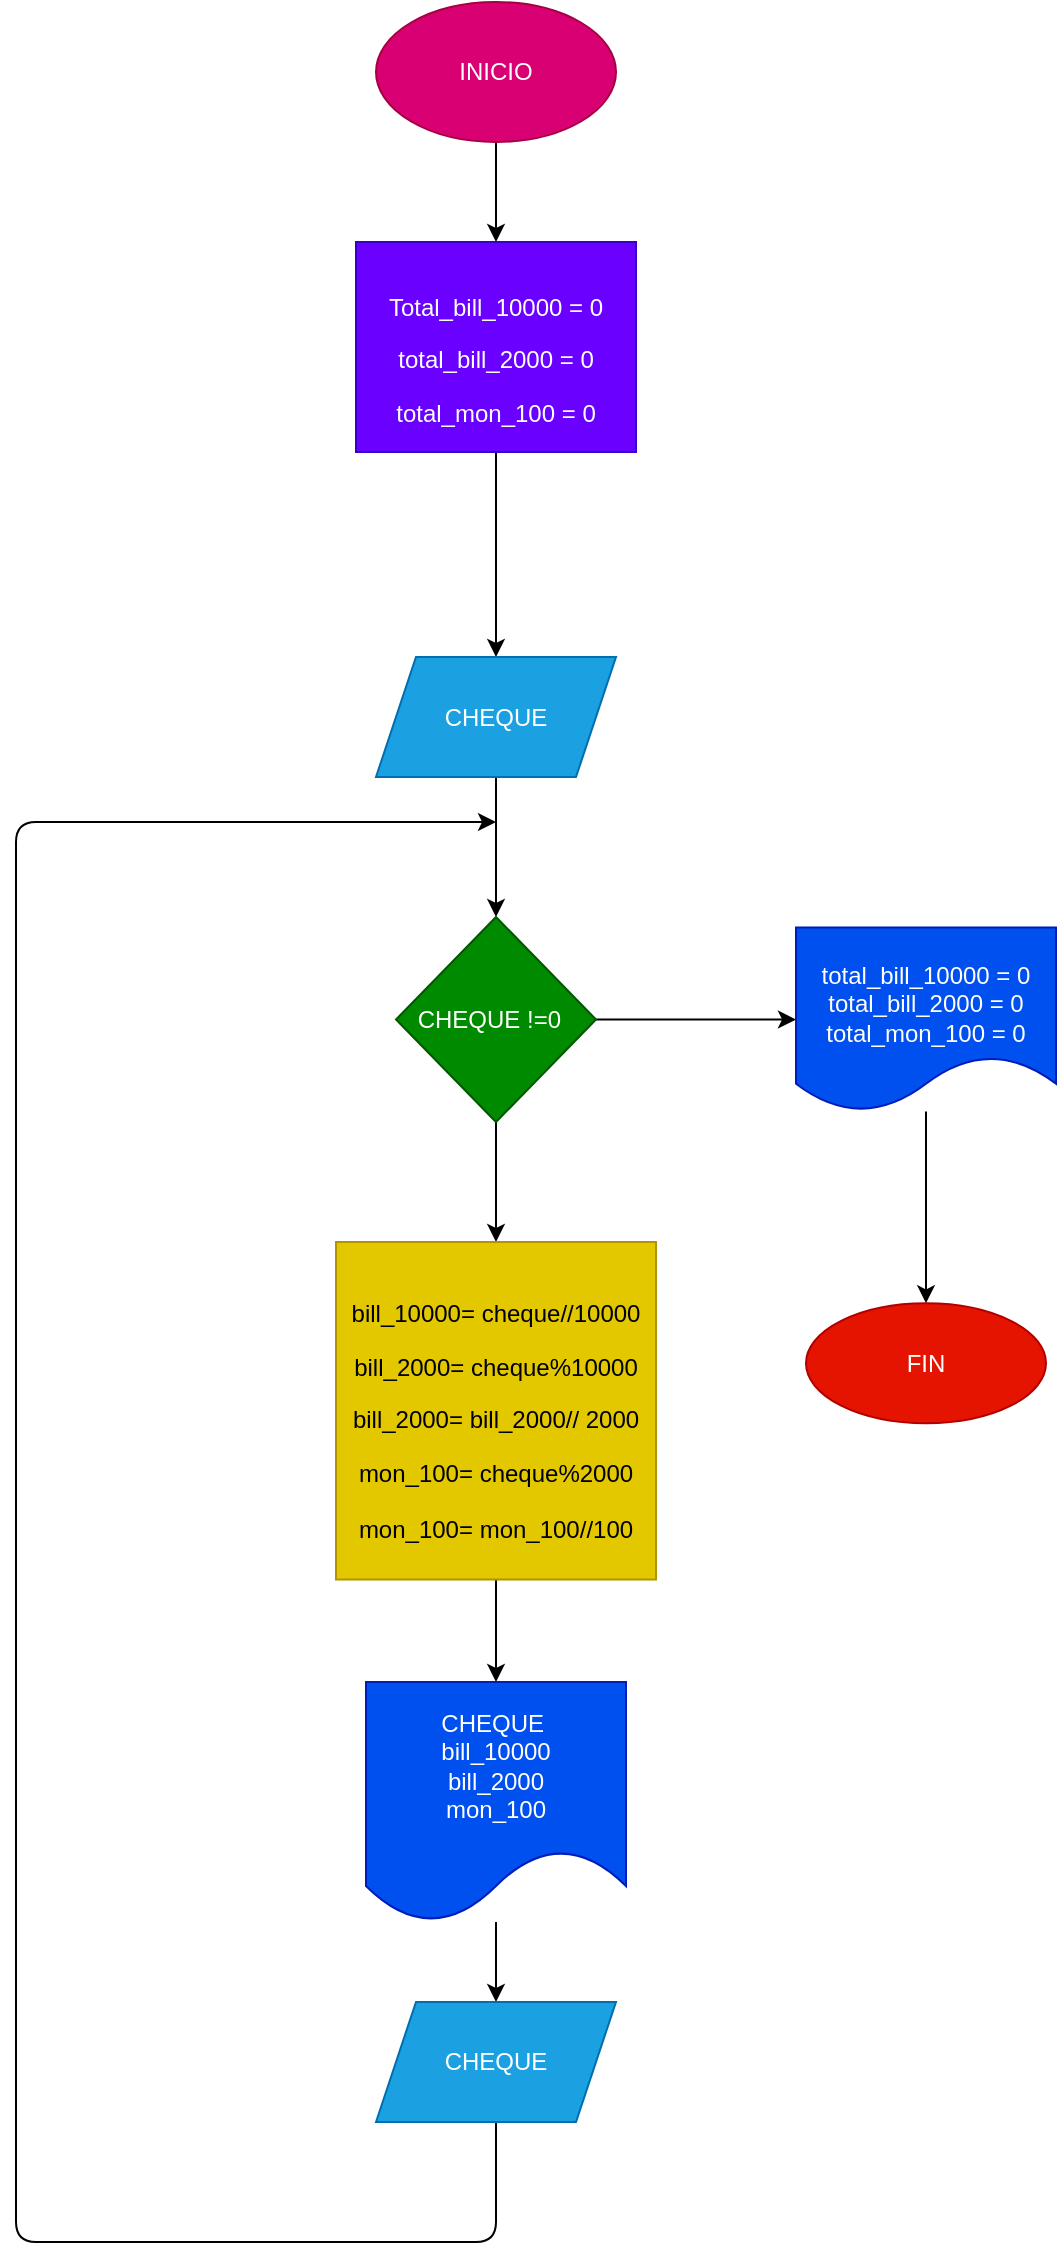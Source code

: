 <mxfile>
    <diagram id="mr286Rq1oBxpNnTvdqS4" name="Página-1">
        <mxGraphModel dx="1124" dy="674" grid="1" gridSize="10" guides="1" tooltips="1" connect="1" arrows="1" fold="1" page="1" pageScale="1" pageWidth="827" pageHeight="1169" math="0" shadow="0">
            <root>
                <mxCell id="0"/>
                <mxCell id="1" parent="0"/>
                <mxCell id="6" value="" style="edgeStyle=none;html=1;" edge="1" parent="1" source="2" target="5">
                    <mxGeometry relative="1" as="geometry"/>
                </mxCell>
                <mxCell id="2" value="INICIO" style="ellipse;whiteSpace=wrap;html=1;fillColor=#d80073;fontColor=#ffffff;strokeColor=#A50040;" vertex="1" parent="1">
                    <mxGeometry x="340" width="120" height="70" as="geometry"/>
                </mxCell>
                <mxCell id="8" value="" style="edgeStyle=none;html=1;" edge="1" parent="1" source="5" target="7">
                    <mxGeometry relative="1" as="geometry"/>
                </mxCell>
                <mxCell id="5" value="&lt;p class=&quot;MsoNormal&quot;&gt;Total_bill_10000 = 0&lt;/p&gt;&lt;p class=&quot;MsoNormal&quot;&gt;&lt;span&gt;total_bill_2000 = 0&lt;/span&gt;&lt;/p&gt;&lt;span&gt;total_mon_100 = 0&lt;/span&gt;" style="whiteSpace=wrap;html=1;fillColor=#6a00ff;fontColor=#ffffff;strokeColor=#3700CC;" vertex="1" parent="1">
                    <mxGeometry x="330" y="120" width="140" height="105" as="geometry"/>
                </mxCell>
                <mxCell id="10" value="" style="edgeStyle=none;html=1;" edge="1" parent="1" source="7" target="9">
                    <mxGeometry relative="1" as="geometry"/>
                </mxCell>
                <mxCell id="7" value="CHEQUE" style="shape=parallelogram;perimeter=parallelogramPerimeter;whiteSpace=wrap;html=1;fixedSize=1;fillColor=#1ba1e2;fontColor=#ffffff;strokeColor=#006EAF;" vertex="1" parent="1">
                    <mxGeometry x="340" y="327.5" width="120" height="60" as="geometry"/>
                </mxCell>
                <mxCell id="12" value="" style="edgeStyle=none;html=1;" edge="1" parent="1" source="9" target="11">
                    <mxGeometry relative="1" as="geometry"/>
                </mxCell>
                <mxCell id="14" value="" style="edgeStyle=none;html=1;" edge="1" parent="1" source="9" target="13">
                    <mxGeometry relative="1" as="geometry"/>
                </mxCell>
                <mxCell id="9" value="CHEQUE !=0&amp;nbsp;&amp;nbsp;" style="rhombus;whiteSpace=wrap;html=1;fillColor=#008a00;fontColor=#ffffff;strokeColor=#005700;" vertex="1" parent="1">
                    <mxGeometry x="350" y="457.5" width="100" height="102.5" as="geometry"/>
                </mxCell>
                <mxCell id="18" value="" style="edgeStyle=none;html=1;" edge="1" parent="1" source="11" target="17">
                    <mxGeometry relative="1" as="geometry"/>
                </mxCell>
                <mxCell id="11" value="&lt;p class=&quot;MsoNormal&quot;&gt;bill_10000= cheque//10000&lt;/p&gt;&lt;span&gt;bill_2000= cheque%10000&lt;/span&gt;&lt;br&gt;&lt;p class=&quot;MsoNormal&quot;&gt;bill_2000= bill_2000// 2000&lt;/p&gt;&lt;span&gt;mon_100= cheque%2000&lt;/span&gt;&lt;br&gt;&lt;br&gt;&lt;span&gt;mon_100= mon_100//100&lt;/span&gt;" style="whiteSpace=wrap;html=1;fillColor=#e3c800;fontColor=#000000;strokeColor=#B09500;" vertex="1" parent="1">
                    <mxGeometry x="320" y="620" width="160" height="168.75" as="geometry"/>
                </mxCell>
                <mxCell id="16" value="" style="edgeStyle=none;html=1;" edge="1" parent="1" source="13" target="15">
                    <mxGeometry relative="1" as="geometry"/>
                </mxCell>
                <mxCell id="13" value="&lt;p class=&quot;MsoNormal&quot;&gt;&lt;/p&gt;&lt;span&gt;total_bill_10000 = 0&lt;/span&gt;&lt;br&gt;&lt;span&gt;total_bill_2000 = 0&lt;/span&gt;&lt;br&gt;&lt;span&gt;total_mon_100 = 0&lt;/span&gt;" style="shape=document;whiteSpace=wrap;html=1;boundedLbl=1;fillColor=#0050ef;fontColor=#ffffff;strokeColor=#001DBC;" vertex="1" parent="1">
                    <mxGeometry x="550" y="462.81" width="130" height="91.88" as="geometry"/>
                </mxCell>
                <mxCell id="15" value="FIN" style="ellipse;whiteSpace=wrap;html=1;fillColor=#e51400;fontColor=#ffffff;strokeColor=#B20000;" vertex="1" parent="1">
                    <mxGeometry x="555" y="650.63" width="120" height="60" as="geometry"/>
                </mxCell>
                <mxCell id="20" value="" style="edgeStyle=none;html=1;" edge="1" parent="1" source="17" target="19">
                    <mxGeometry relative="1" as="geometry"/>
                </mxCell>
                <mxCell id="17" value="CHEQUE&amp;nbsp;&lt;br&gt;bill_10000&lt;br&gt;bill_2000&lt;br&gt;mon_100" style="shape=document;whiteSpace=wrap;html=1;boundedLbl=1;fillColor=#0050ef;fontColor=#ffffff;strokeColor=#001DBC;" vertex="1" parent="1">
                    <mxGeometry x="335" y="840" width="130" height="120.01" as="geometry"/>
                </mxCell>
                <mxCell id="21" style="edgeStyle=none;html=1;" edge="1" parent="1" source="19">
                    <mxGeometry relative="1" as="geometry">
                        <mxPoint x="400" y="410" as="targetPoint"/>
                        <Array as="points">
                            <mxPoint x="400" y="1120"/>
                            <mxPoint x="160" y="1120"/>
                            <mxPoint x="160" y="410"/>
                        </Array>
                    </mxGeometry>
                </mxCell>
                <mxCell id="19" value="CHEQUE" style="shape=parallelogram;perimeter=parallelogramPerimeter;whiteSpace=wrap;html=1;fixedSize=1;fillColor=#1ba1e2;fontColor=#ffffff;strokeColor=#006EAF;" vertex="1" parent="1">
                    <mxGeometry x="340" y="999.995" width="120" height="60" as="geometry"/>
                </mxCell>
            </root>
        </mxGraphModel>
    </diagram>
</mxfile>